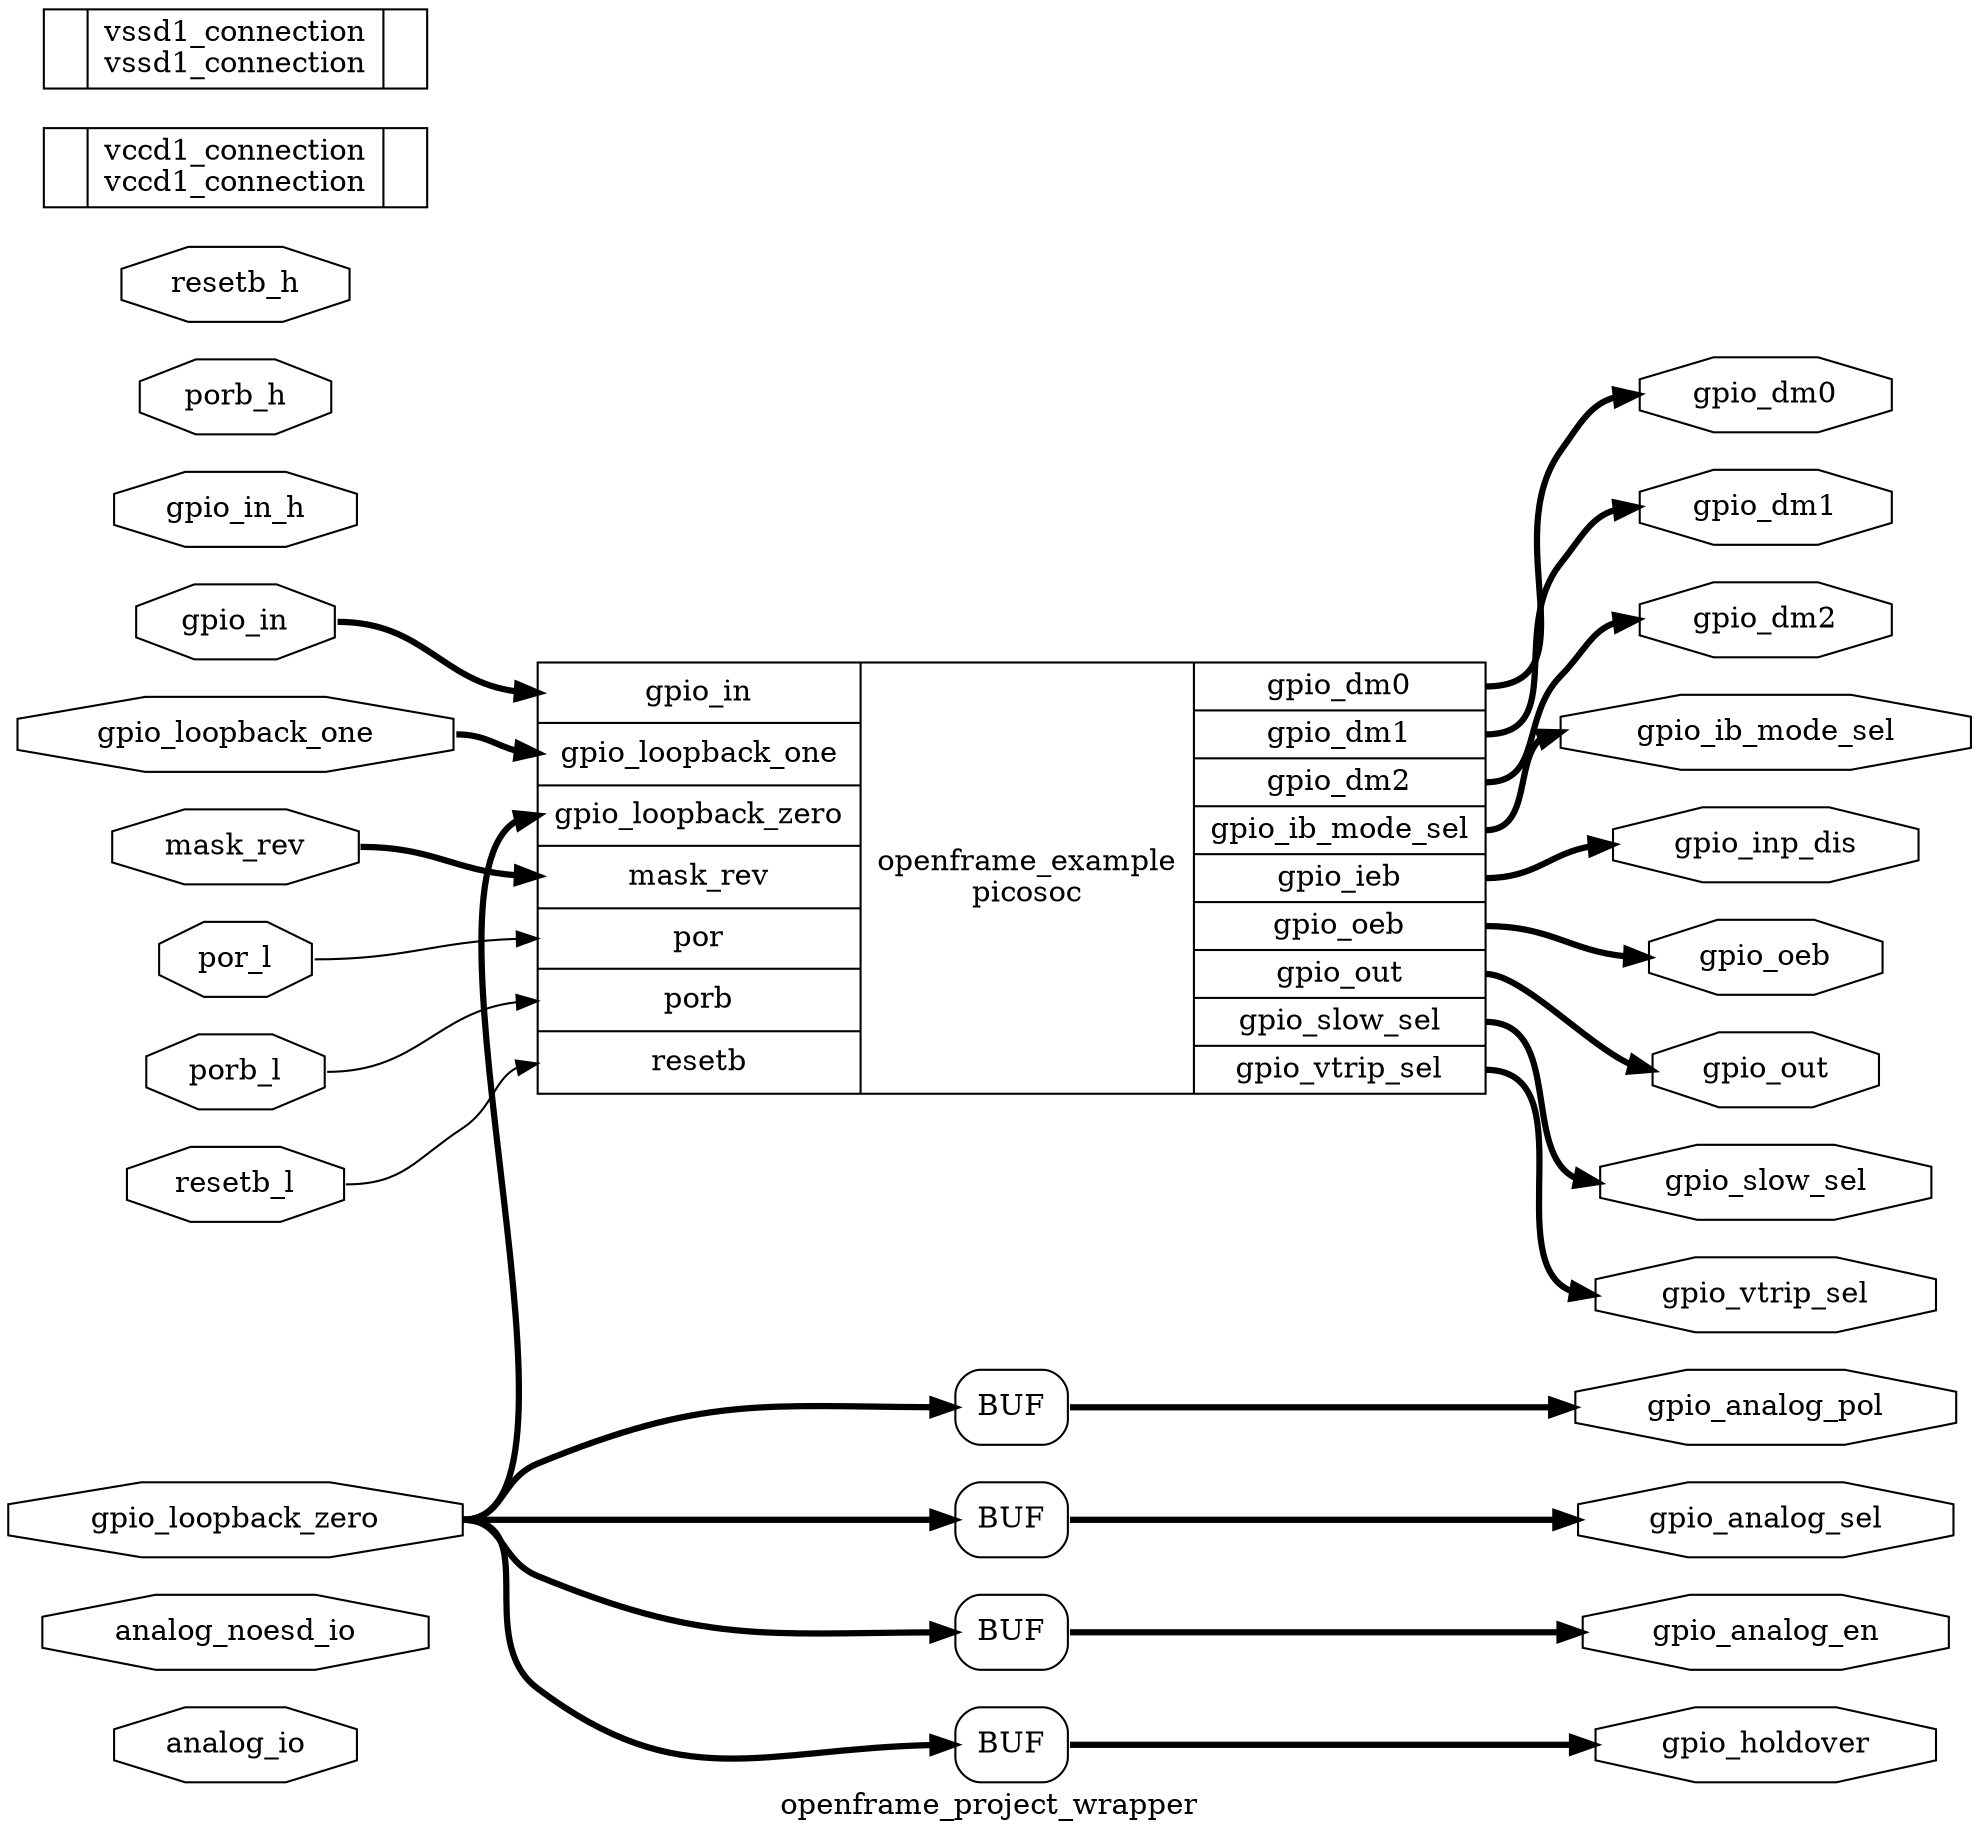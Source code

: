 digraph "openframe_project_wrapper" {
label="openframe_project_wrapper";
rankdir="LR";
remincross=true;
n1 [ shape=octagon, label="analog_io", color="black", fontcolor="black" ];
n2 [ shape=octagon, label="analog_noesd_io", color="black", fontcolor="black" ];
n3 [ shape=octagon, label="gpio_analog_en", color="black", fontcolor="black" ];
n4 [ shape=octagon, label="gpio_analog_pol", color="black", fontcolor="black" ];
n5 [ shape=octagon, label="gpio_analog_sel", color="black", fontcolor="black" ];
n6 [ shape=octagon, label="gpio_dm0", color="black", fontcolor="black" ];
n7 [ shape=octagon, label="gpio_dm1", color="black", fontcolor="black" ];
n8 [ shape=octagon, label="gpio_dm2", color="black", fontcolor="black" ];
n9 [ shape=octagon, label="gpio_holdover", color="black", fontcolor="black" ];
n10 [ shape=octagon, label="gpio_ib_mode_sel", color="black", fontcolor="black" ];
n11 [ shape=octagon, label="gpio_in", color="black", fontcolor="black" ];
n12 [ shape=octagon, label="gpio_in_h", color="black", fontcolor="black" ];
n13 [ shape=octagon, label="gpio_inp_dis", color="black", fontcolor="black" ];
n14 [ shape=octagon, label="gpio_loopback_one", color="black", fontcolor="black" ];
n15 [ shape=octagon, label="gpio_loopback_zero", color="black", fontcolor="black" ];
n16 [ shape=octagon, label="gpio_oeb", color="black", fontcolor="black" ];
n17 [ shape=octagon, label="gpio_out", color="black", fontcolor="black" ];
n18 [ shape=octagon, label="gpio_slow_sel", color="black", fontcolor="black" ];
n19 [ shape=octagon, label="gpio_vtrip_sel", color="black", fontcolor="black" ];
n20 [ shape=octagon, label="mask_rev", color="black", fontcolor="black" ];
n21 [ shape=octagon, label="por_l", color="black", fontcolor="black" ];
n22 [ shape=octagon, label="porb_h", color="black", fontcolor="black" ];
n23 [ shape=octagon, label="porb_l", color="black", fontcolor="black" ];
n24 [ shape=octagon, label="resetb_h", color="black", fontcolor="black" ];
n25 [ shape=octagon, label="resetb_l", color="black", fontcolor="black" ];
c30 [ shape=record, label="{{<p11> gpio_in|<p14> gpio_loopback_one|<p15> gpio_loopback_zero|<p20> mask_rev|<p26> por|<p27> porb|<p28> resetb}|openframe_example\npicosoc|{<p6> gpio_dm0|<p7> gpio_dm1|<p8> gpio_dm2|<p10> gpio_ib_mode_sel|<p29> gpio_ieb|<p16> gpio_oeb|<p17> gpio_out|<p18> gpio_slow_sel|<p19> gpio_vtrip_sel}}" ];
c31 [ shape=record, label="{{}|vccd1_connection\nvccd1_connection|{}}" ];
c32 [ shape=record, label="{{}|vssd1_connection\nvssd1_connection|{}}" ];
x0 [shape=box, style=rounded, label="BUF"];
x1 [shape=box, style=rounded, label="BUF"];
x2 [shape=box, style=rounded, label="BUF"];
x3 [shape=box, style=rounded, label="BUF"];
c30:p10:e -> n10:w [color="black", style="setlinewidth(3)", label=""];
n11:e -> c30:p11:w [color="black", style="setlinewidth(3)", label=""];
c30:p29:e -> n13:w [color="black", style="setlinewidth(3)", label=""];
n14:e -> c30:p14:w [color="black", style="setlinewidth(3)", label=""];
n15:e -> c30:p15:w [color="black", style="setlinewidth(3)", label=""];
n15:e -> x0:w:w [color="black", style="setlinewidth(3)", label=""];
n15:e -> x1:w:w [color="black", style="setlinewidth(3)", label=""];
n15:e -> x2:w:w [color="black", style="setlinewidth(3)", label=""];
n15:e -> x3:w:w [color="black", style="setlinewidth(3)", label=""];
c30:p16:e -> n16:w [color="black", style="setlinewidth(3)", label=""];
c30:p17:e -> n17:w [color="black", style="setlinewidth(3)", label=""];
c30:p18:e -> n18:w [color="black", style="setlinewidth(3)", label=""];
c30:p19:e -> n19:w [color="black", style="setlinewidth(3)", label=""];
n20:e -> c30:p20:w [color="black", style="setlinewidth(3)", label=""];
n21:e -> c30:p26:w [color="black", label=""];
n23:e -> c30:p27:w [color="black", label=""];
n25:e -> c30:p28:w [color="black", label=""];
x0:e:e -> n3:w [color="black", style="setlinewidth(3)", label=""];
x1:e:e -> n4:w [color="black", style="setlinewidth(3)", label=""];
x2:e:e -> n5:w [color="black", style="setlinewidth(3)", label=""];
c30:p6:e -> n6:w [color="black", style="setlinewidth(3)", label=""];
c30:p7:e -> n7:w [color="black", style="setlinewidth(3)", label=""];
c30:p8:e -> n8:w [color="black", style="setlinewidth(3)", label=""];
x3:e:e -> n9:w [color="black", style="setlinewidth(3)", label=""];
}
